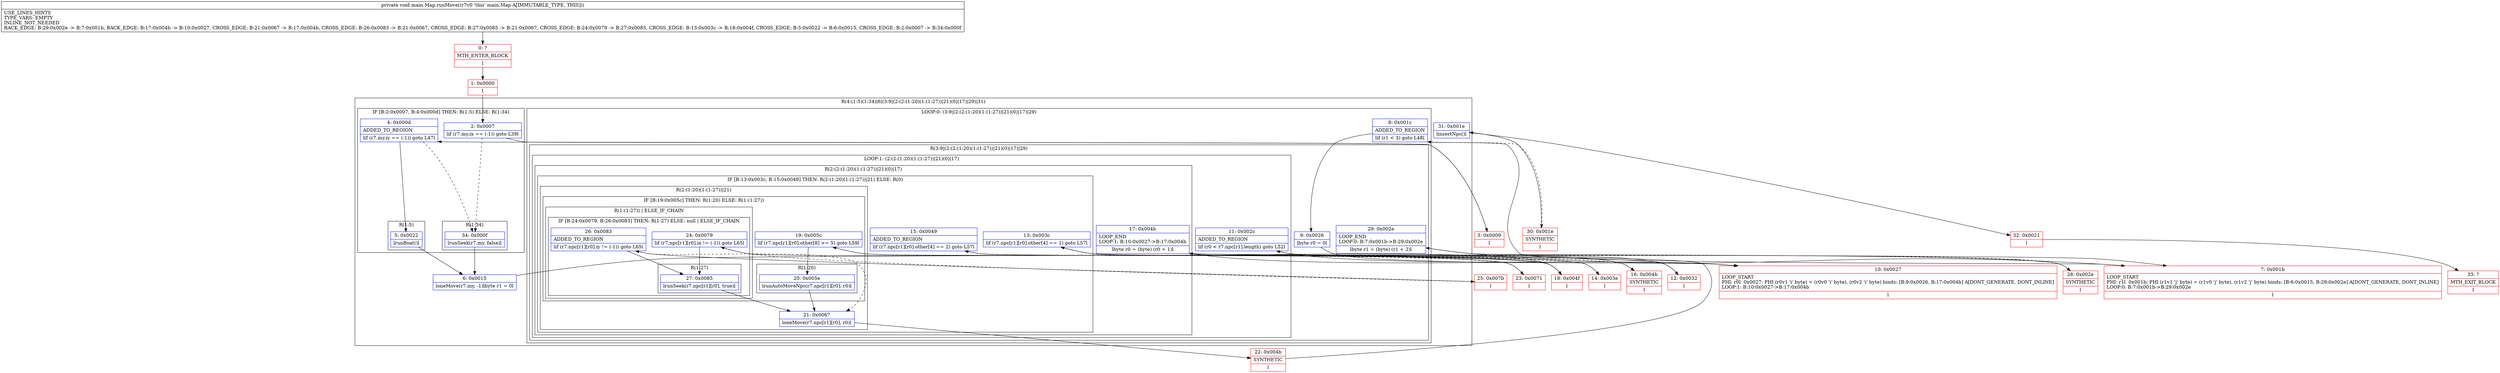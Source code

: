 digraph "CFG formain.Map.runMove()V" {
subgraph cluster_Region_1297607416 {
label = "R(4:(1:5)(1:34)|6|(3:9|(2:(2:(1:20)(1:(1:27))|21)(0)|17)|29)|31)";
node [shape=record,color=blue];
subgraph cluster_IfRegion_1285305072 {
label = "IF [B:2:0x0007, B:4:0x000d] THEN: R(1:5) ELSE: R(1:34)";
node [shape=record,color=blue];
Node_2 [shape=record,label="{2\:\ 0x0007|lif (r7.my.ix == (\-1)) goto L39l}"];
Node_4 [shape=record,label="{4\:\ 0x000d|ADDED_TO_REGION\l|lif (r7.my.iy == (\-1)) goto L47l}"];
subgraph cluster_Region_644150212 {
label = "R(1:5)";
node [shape=record,color=blue];
Node_5 [shape=record,label="{5\:\ 0x0022|lrunBoat()l}"];
}
subgraph cluster_Region_1820311448 {
label = "R(1:34)";
node [shape=record,color=blue];
Node_34 [shape=record,label="{34\:\ 0x000f|lrunSeek(r7.my, false)l}"];
}
}
Node_6 [shape=record,label="{6\:\ 0x0015|loneMove(r7.my, \-1)lbyte r1 = 0l}"];
subgraph cluster_LoopRegion_799405850 {
label = "LOOP:0: (3:9|(2:(2:(1:20)(1:(1:27))|21)(0)|17)|29)";
node [shape=record,color=blue];
Node_8 [shape=record,label="{8\:\ 0x001c|ADDED_TO_REGION\l|lif (r1 \< 3) goto L48l}"];
subgraph cluster_Region_132859142 {
label = "R(3:9|(2:(2:(1:20)(1:(1:27))|21)(0)|17)|29)";
node [shape=record,color=blue];
Node_9 [shape=record,label="{9\:\ 0x0026|lbyte r0 = 0l}"];
subgraph cluster_LoopRegion_1353584646 {
label = "LOOP:1: (2:(2:(1:20)(1:(1:27))|21)(0)|17)";
node [shape=record,color=blue];
Node_11 [shape=record,label="{11\:\ 0x002c|ADDED_TO_REGION\l|lif (r0 \< r7.npc[r1].length) goto L52l}"];
subgraph cluster_Region_888120512 {
label = "R(2:(2:(1:20)(1:(1:27))|21)(0)|17)";
node [shape=record,color=blue];
subgraph cluster_IfRegion_584851649 {
label = "IF [B:13:0x003c, B:15:0x0049] THEN: R(2:(1:20)(1:(1:27))|21) ELSE: R(0)";
node [shape=record,color=blue];
Node_13 [shape=record,label="{13\:\ 0x003c|lif (r7.npc[r1][r0].other[4] == 1) goto L57l}"];
Node_15 [shape=record,label="{15\:\ 0x0049|ADDED_TO_REGION\l|lif (r7.npc[r1][r0].other[4] == 2) goto L57l}"];
subgraph cluster_Region_920048986 {
label = "R(2:(1:20)(1:(1:27))|21)";
node [shape=record,color=blue];
subgraph cluster_IfRegion_583077543 {
label = "IF [B:19:0x005c] THEN: R(1:20) ELSE: R(1:(1:27))";
node [shape=record,color=blue];
Node_19 [shape=record,label="{19\:\ 0x005c|lif (r7.npc[r1][r0].other[8] \>= 5) goto L59l}"];
subgraph cluster_Region_2145365132 {
label = "R(1:20)";
node [shape=record,color=blue];
Node_20 [shape=record,label="{20\:\ 0x005e|lrunAutoMoveNpc(r7.npc[r1][r0], r0)l}"];
}
subgraph cluster_Region_2070124125 {
label = "R(1:(1:27)) | ELSE_IF_CHAIN\l";
node [shape=record,color=blue];
subgraph cluster_IfRegion_1599188305 {
label = "IF [B:24:0x0079, B:26:0x0083] THEN: R(1:27) ELSE: null | ELSE_IF_CHAIN\l";
node [shape=record,color=blue];
Node_24 [shape=record,label="{24\:\ 0x0079|lif (r7.npc[r1][r0].ix != (\-1)) goto L65l}"];
Node_26 [shape=record,label="{26\:\ 0x0083|ADDED_TO_REGION\l|lif (r7.npc[r1][r0].iy != (\-1)) goto L65l}"];
subgraph cluster_Region_482886738 {
label = "R(1:27)";
node [shape=record,color=blue];
Node_27 [shape=record,label="{27\:\ 0x0085|lrunSeek(r7.npc[r1][r0], true)l}"];
}
}
}
}
Node_21 [shape=record,label="{21\:\ 0x0067|loneMove(r7.npc[r1][r0], r0)l}"];
}
subgraph cluster_Region_1455763571 {
label = "R(0)";
node [shape=record,color=blue];
}
}
Node_17 [shape=record,label="{17\:\ 0x004b|LOOP_END\lLOOP:1: B:10:0x0027\-\>B:17:0x004b\l|lbyte r0 = (byte) (r0 + 1)l}"];
}
}
Node_29 [shape=record,label="{29\:\ 0x002e|LOOP_END\lLOOP:0: B:7:0x001b\-\>B:29:0x002e\l|lbyte r1 = (byte) (r1 + 2)l}"];
}
}
Node_31 [shape=record,label="{31\:\ 0x001e|linsertNpc()l}"];
}
Node_0 [shape=record,color=red,label="{0\:\ ?|MTH_ENTER_BLOCK\l|l}"];
Node_1 [shape=record,color=red,label="{1\:\ 0x0000|l}"];
Node_3 [shape=record,color=red,label="{3\:\ 0x0009|l}"];
Node_7 [shape=record,color=red,label="{7\:\ 0x001b|LOOP_START\lPHI: r1l  0x001b: PHI (r1v1 'j' byte) = (r1v0 'j' byte), (r1v2 'j' byte) binds: [B:6:0x0015, B:29:0x002e] A[DONT_GENERATE, DONT_INLINE]\lLOOP:0: B:7:0x001b\-\>B:29:0x002e\l|l}"];
Node_10 [shape=record,color=red,label="{10\:\ 0x0027|LOOP_START\lPHI: r0l  0x0027: PHI (r0v1 'i' byte) = (r0v0 'i' byte), (r0v2 'i' byte) binds: [B:9:0x0026, B:17:0x004b] A[DONT_GENERATE, DONT_INLINE]\lLOOP:1: B:10:0x0027\-\>B:17:0x004b\l|l}"];
Node_12 [shape=record,color=red,label="{12\:\ 0x0032|l}"];
Node_14 [shape=record,color=red,label="{14\:\ 0x003e|l}"];
Node_16 [shape=record,color=red,label="{16\:\ 0x004b|SYNTHETIC\l|l}"];
Node_18 [shape=record,color=red,label="{18\:\ 0x004f|l}"];
Node_22 [shape=record,color=red,label="{22\:\ 0x004b|SYNTHETIC\l|l}"];
Node_23 [shape=record,color=red,label="{23\:\ 0x0071|l}"];
Node_25 [shape=record,color=red,label="{25\:\ 0x007b|l}"];
Node_28 [shape=record,color=red,label="{28\:\ 0x002e|SYNTHETIC\l|l}"];
Node_30 [shape=record,color=red,label="{30\:\ 0x001e|SYNTHETIC\l|l}"];
Node_32 [shape=record,color=red,label="{32\:\ 0x0021|l}"];
Node_33 [shape=record,color=red,label="{33\:\ ?|MTH_EXIT_BLOCK\l|l}"];
MethodNode[shape=record,label="{private void main.Map.runMove((r7v0 'this' main.Map A[IMMUTABLE_TYPE, THIS]))  | USE_LINES_HINTS\lTYPE_VARS: EMPTY\lINLINE_NOT_NEEDED\lBACK_EDGE: B:29:0x002e \-\> B:7:0x001b, BACK_EDGE: B:17:0x004b \-\> B:10:0x0027, CROSS_EDGE: B:21:0x0067 \-\> B:17:0x004b, CROSS_EDGE: B:26:0x0083 \-\> B:21:0x0067, CROSS_EDGE: B:27:0x0085 \-\> B:21:0x0067, CROSS_EDGE: B:24:0x0079 \-\> B:27:0x0085, CROSS_EDGE: B:13:0x003c \-\> B:18:0x004f, CROSS_EDGE: B:5:0x0022 \-\> B:6:0x0015, CROSS_EDGE: B:2:0x0007 \-\> B:34:0x000f\l}"];
MethodNode -> Node_0;
Node_2 -> Node_3;
Node_2 -> Node_34[style=dashed];
Node_4 -> Node_34[style=dashed];
Node_4 -> Node_5;
Node_5 -> Node_6;
Node_34 -> Node_6;
Node_6 -> Node_7;
Node_8 -> Node_9;
Node_8 -> Node_30[style=dashed];
Node_9 -> Node_10;
Node_11 -> Node_12;
Node_11 -> Node_28[style=dashed];
Node_13 -> Node_14[style=dashed];
Node_13 -> Node_18;
Node_15 -> Node_18;
Node_15 -> Node_16[style=dashed];
Node_19 -> Node_20;
Node_19 -> Node_23[style=dashed];
Node_20 -> Node_21;
Node_24 -> Node_25[style=dashed];
Node_24 -> Node_27;
Node_26 -> Node_21[style=dashed];
Node_26 -> Node_27;
Node_27 -> Node_21;
Node_21 -> Node_22;
Node_17 -> Node_10;
Node_29 -> Node_7;
Node_31 -> Node_32;
Node_0 -> Node_1;
Node_1 -> Node_2;
Node_3 -> Node_4;
Node_7 -> Node_8;
Node_10 -> Node_11;
Node_12 -> Node_13;
Node_14 -> Node_15;
Node_16 -> Node_17;
Node_18 -> Node_19;
Node_22 -> Node_17;
Node_23 -> Node_24;
Node_25 -> Node_26;
Node_28 -> Node_29;
Node_30 -> Node_31;
Node_32 -> Node_33;
}

